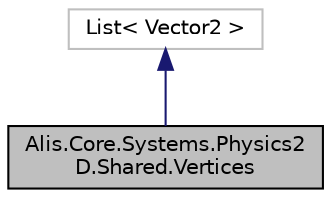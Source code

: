 digraph "Alis.Core.Systems.Physics2D.Shared.Vertices"
{
 // LATEX_PDF_SIZE
  edge [fontname="Helvetica",fontsize="10",labelfontname="Helvetica",labelfontsize="10"];
  node [fontname="Helvetica",fontsize="10",shape=record];
  Node1 [label="Alis.Core.Systems.Physics2\lD.Shared.Vertices",height=0.2,width=0.4,color="black", fillcolor="grey75", style="filled", fontcolor="black",tooltip="The vertices class"];
  Node2 -> Node1 [dir="back",color="midnightblue",fontsize="10",style="solid",fontname="Helvetica"];
  Node2 [label="List\< Vector2 \>",height=0.2,width=0.4,color="grey75", fillcolor="white", style="filled",tooltip=" "];
}
